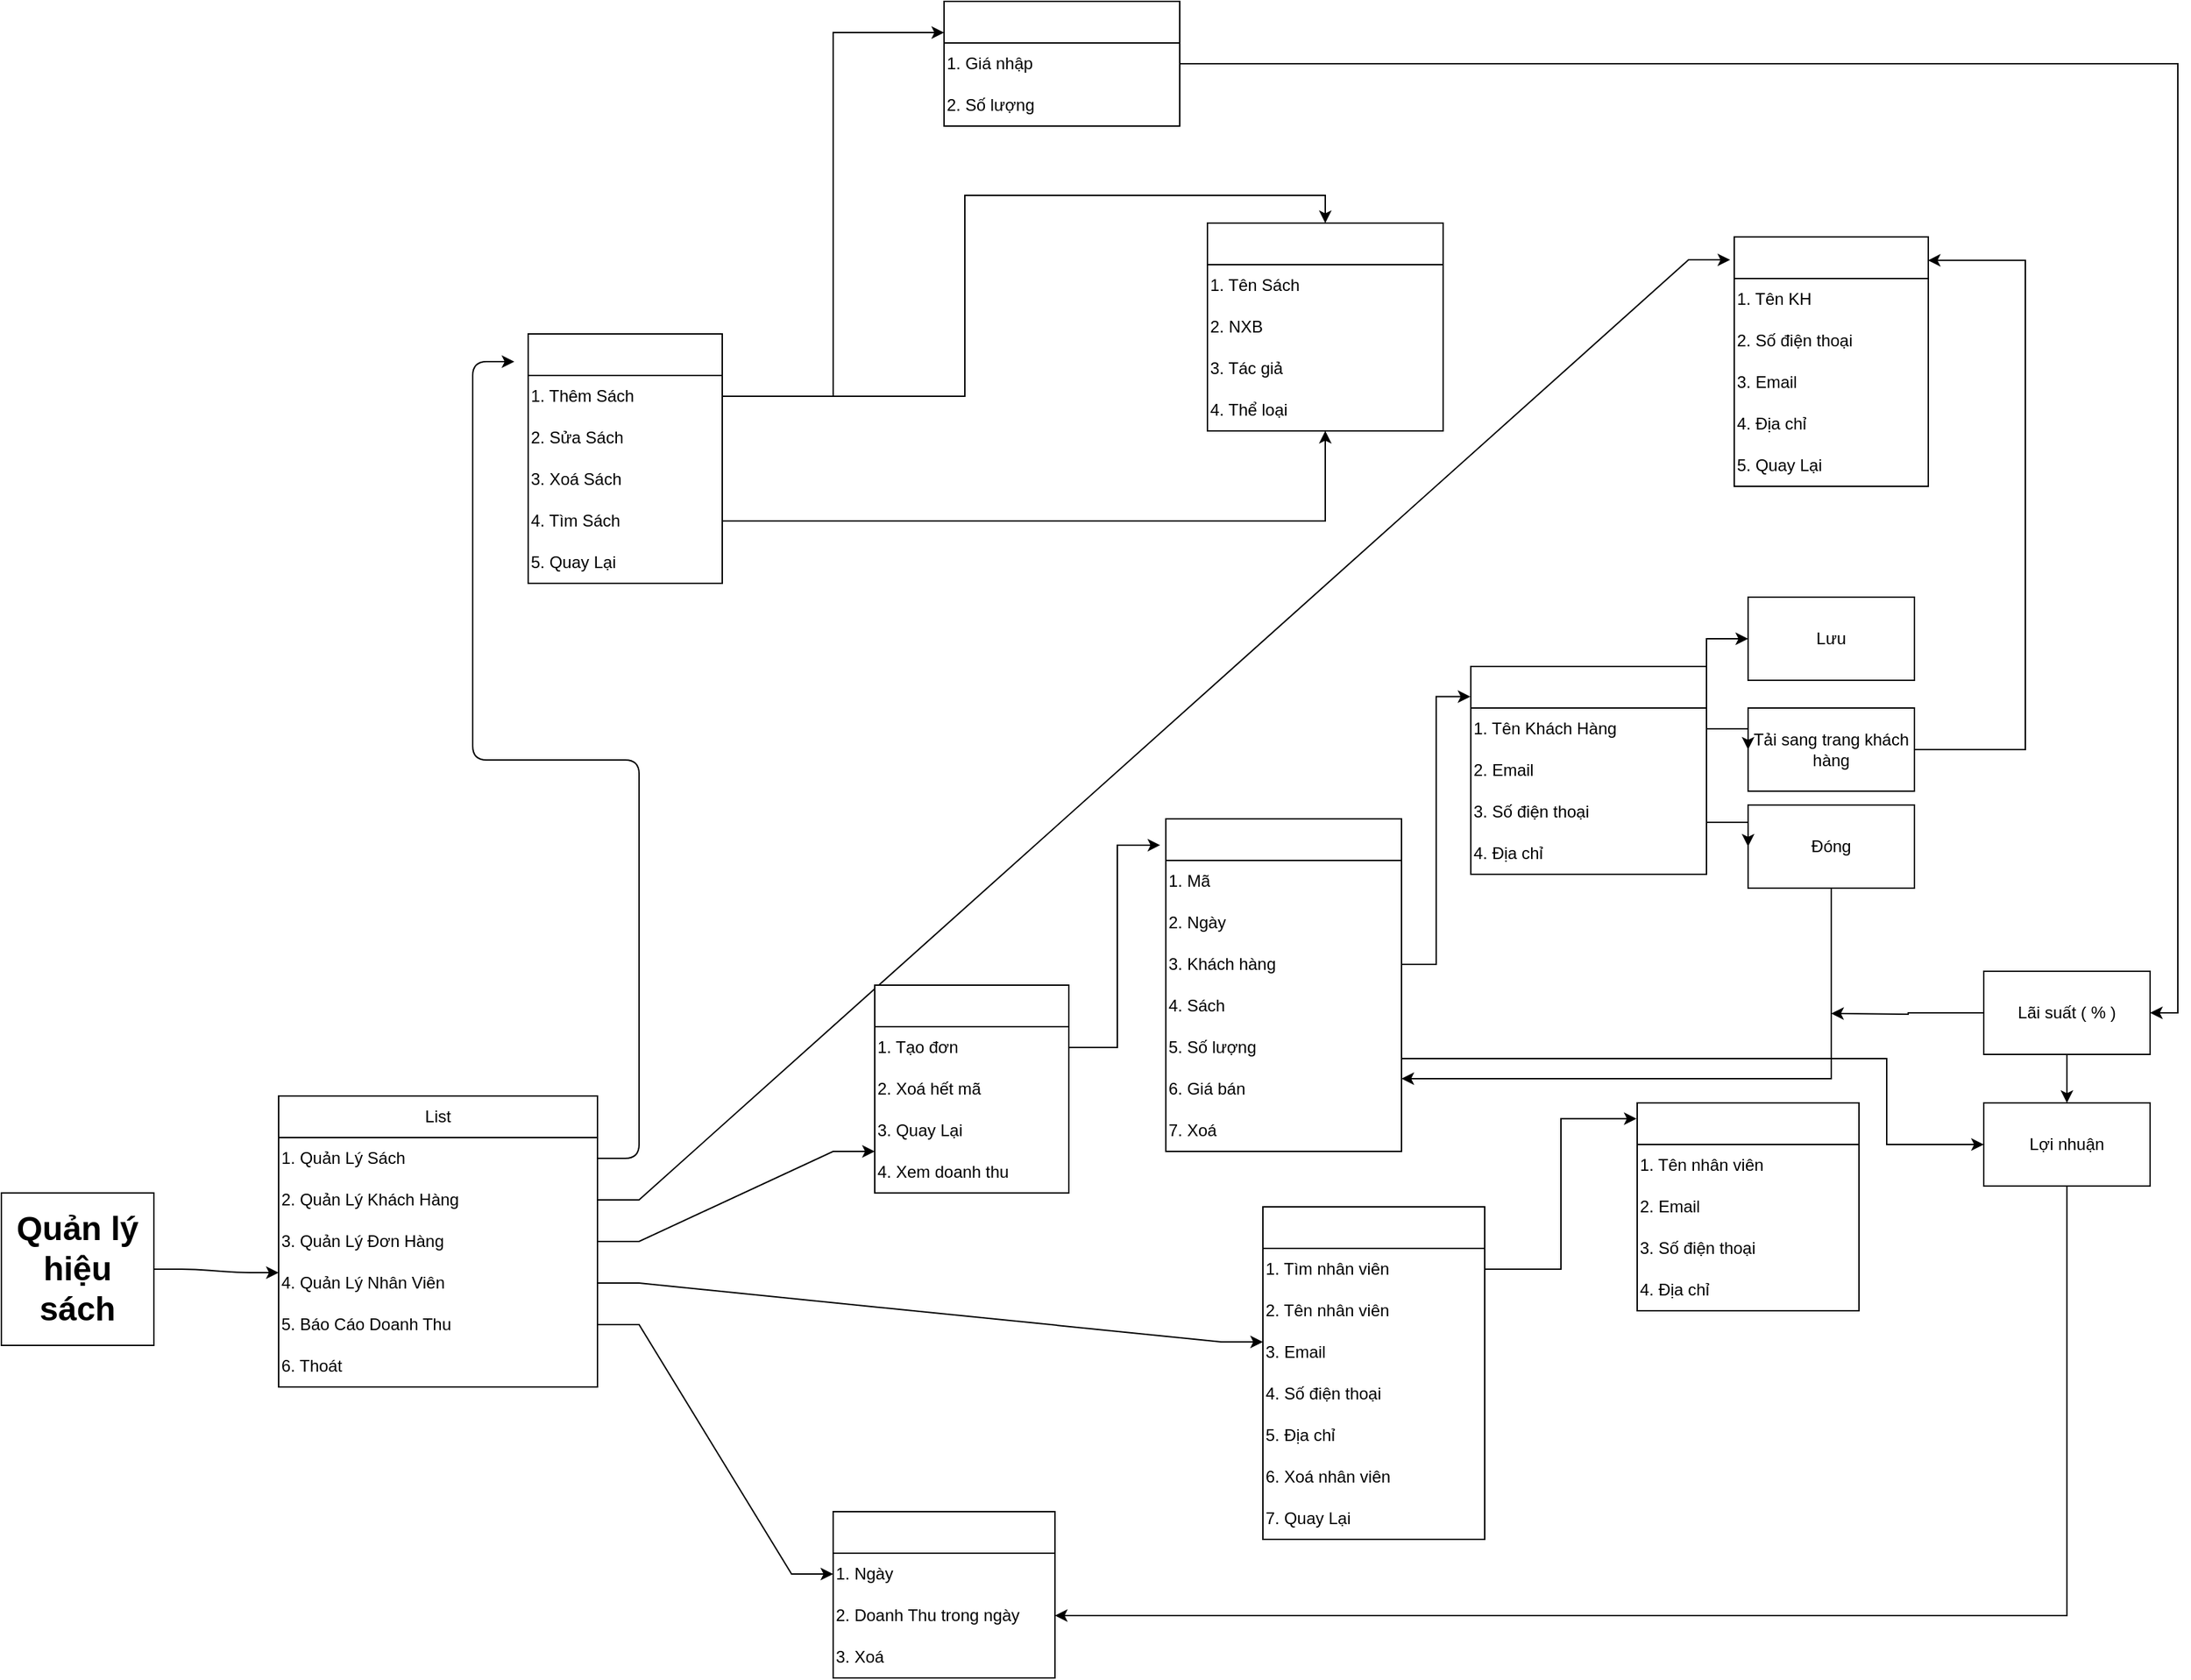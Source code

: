 <mxfile version="26.0.16">
  <diagram id="7VhDoFSsIkzzbW-he_Nm" name="Page-1">
    <mxGraphModel dx="3447" dy="3960" grid="1" gridSize="10" guides="1" tooltips="1" connect="1" arrows="1" fold="1" page="1" pageScale="1" pageWidth="850" pageHeight="1100" math="0" shadow="0">
      <root>
        <mxCell id="0" />
        <mxCell id="1" parent="0" />
        <mxCell id="2" value="&lt;font style=&quot;font-size: 24px;&quot;&gt;&lt;b&gt;Quản lý hiệu sách&lt;/b&gt;&lt;/font&gt;" style="whiteSpace=wrap;html=1;aspect=fixed;" parent="1" vertex="1">
          <mxGeometry x="220" y="-560" width="110" height="110" as="geometry" />
        </mxCell>
        <mxCell id="49" value="List" style="swimlane;fontStyle=0;childLayout=stackLayout;horizontal=1;startSize=30;horizontalStack=0;resizeParent=1;resizeParentMax=0;resizeLast=0;collapsible=1;marginBottom=0;whiteSpace=wrap;html=1;" parent="1" vertex="1">
          <mxGeometry x="420" y="-630" width="230" height="210" as="geometry" />
        </mxCell>
        <mxCell id="55" value="1. Quản Lý Sách" style="text;html=1;align=left;verticalAlign=middle;whiteSpace=wrap;rounded=0;" parent="49" vertex="1">
          <mxGeometry y="30" width="230" height="30" as="geometry" />
        </mxCell>
        <mxCell id="58" value="2. Quản Lý Khách Hàng" style="text;html=1;align=left;verticalAlign=middle;whiteSpace=wrap;rounded=0;" parent="49" vertex="1">
          <mxGeometry y="60" width="230" height="30" as="geometry" />
        </mxCell>
        <mxCell id="59" value="3. Quản Lý Đơn Hàng" style="text;html=1;align=left;verticalAlign=middle;whiteSpace=wrap;rounded=0;" parent="49" vertex="1">
          <mxGeometry y="90" width="230" height="30" as="geometry" />
        </mxCell>
        <mxCell id="75" value="4. Quản Lý Nhân Viên" style="text;html=1;align=left;verticalAlign=middle;whiteSpace=wrap;rounded=0;" parent="49" vertex="1">
          <mxGeometry y="120" width="230" height="30" as="geometry" />
        </mxCell>
        <mxCell id="76" value="5. Báo Cáo Doanh Thu" style="text;html=1;align=left;verticalAlign=middle;whiteSpace=wrap;rounded=0;" parent="49" vertex="1">
          <mxGeometry y="150" width="230" height="30" as="geometry" />
        </mxCell>
        <mxCell id="77" value="6. Thoát" style="text;html=1;align=left;verticalAlign=middle;whiteSpace=wrap;rounded=0;" parent="49" vertex="1">
          <mxGeometry y="180" width="230" height="30" as="geometry" />
        </mxCell>
        <mxCell id="73" style="edgeStyle=entityRelationEdgeStyle;html=1;exitX=1;exitY=0.5;exitDx=0;exitDy=0;entryX=0;entryY=0.25;entryDx=0;entryDy=0;elbow=vertical;" parent="1" source="2" edge="1">
          <mxGeometry relative="1" as="geometry">
            <mxPoint x="420" y="-502.5" as="targetPoint" />
          </mxGeometry>
        </mxCell>
        <mxCell id="79" style="html=1;exitX=1;exitY=0.5;exitDx=0;exitDy=0;edgeStyle=entityRelationEdgeStyle;elbow=vertical;" parent="1" source="55" edge="1">
          <mxGeometry relative="1" as="geometry">
            <mxPoint x="590" y="-1160" as="targetPoint" />
            <Array as="points">
              <mxPoint x="620" y="-730" />
            </Array>
          </mxGeometry>
        </mxCell>
        <mxCell id="81" value="" style="swimlane;fontStyle=0;childLayout=stackLayout;horizontal=1;startSize=30;horizontalStack=0;resizeParent=1;resizeParentMax=0;resizeLast=0;collapsible=1;marginBottom=0;whiteSpace=wrap;html=1;" parent="1" vertex="1">
          <mxGeometry x="600" y="-1180" width="140" height="180" as="geometry" />
        </mxCell>
        <mxCell id="78" value="1. Thêm Sách" style="text;html=1;align=left;verticalAlign=middle;whiteSpace=wrap;rounded=0;" parent="81" vertex="1">
          <mxGeometry y="30" width="140" height="30" as="geometry" />
        </mxCell>
        <mxCell id="85" value="2. Sửa Sách" style="text;html=1;align=left;verticalAlign=middle;whiteSpace=wrap;rounded=0;" parent="81" vertex="1">
          <mxGeometry y="60" width="140" height="30" as="geometry" />
        </mxCell>
        <mxCell id="86" value="3. Xoá Sách" style="text;html=1;align=left;verticalAlign=middle;whiteSpace=wrap;rounded=0;" parent="81" vertex="1">
          <mxGeometry y="90" width="140" height="30" as="geometry" />
        </mxCell>
        <mxCell id="87" value="4. Tìm Sách" style="text;html=1;align=left;verticalAlign=middle;whiteSpace=wrap;rounded=0;" parent="81" vertex="1">
          <mxGeometry y="120" width="140" height="30" as="geometry" />
        </mxCell>
        <mxCell id="88" value="5. Quay Lại" style="text;html=1;align=left;verticalAlign=middle;whiteSpace=wrap;rounded=0;" parent="81" vertex="1">
          <mxGeometry y="150" width="140" height="30" as="geometry" />
        </mxCell>
        <mxCell id="uiG0_eGR7GJN6nNu0VmI-89" value="" style="swimlane;fontStyle=0;childLayout=stackLayout;horizontal=1;startSize=30;horizontalStack=0;resizeParent=1;resizeParentMax=0;resizeLast=0;collapsible=1;marginBottom=0;whiteSpace=wrap;html=1;" parent="1" vertex="1">
          <mxGeometry x="1470" y="-1250" width="140" height="180" as="geometry" />
        </mxCell>
        <mxCell id="uiG0_eGR7GJN6nNu0VmI-90" value="1. Tên KH" style="text;html=1;align=left;verticalAlign=middle;whiteSpace=wrap;rounded=0;" parent="uiG0_eGR7GJN6nNu0VmI-89" vertex="1">
          <mxGeometry y="30" width="140" height="30" as="geometry" />
        </mxCell>
        <mxCell id="uiG0_eGR7GJN6nNu0VmI-91" value="2. Số điện thoại" style="text;html=1;align=left;verticalAlign=middle;whiteSpace=wrap;rounded=0;" parent="uiG0_eGR7GJN6nNu0VmI-89" vertex="1">
          <mxGeometry y="60" width="140" height="30" as="geometry" />
        </mxCell>
        <mxCell id="uiG0_eGR7GJN6nNu0VmI-92" value="3. Email" style="text;html=1;align=left;verticalAlign=middle;whiteSpace=wrap;rounded=0;" parent="uiG0_eGR7GJN6nNu0VmI-89" vertex="1">
          <mxGeometry y="90" width="140" height="30" as="geometry" />
        </mxCell>
        <mxCell id="uiG0_eGR7GJN6nNu0VmI-93" value="4. Địa chỉ" style="text;html=1;align=left;verticalAlign=middle;whiteSpace=wrap;rounded=0;" parent="uiG0_eGR7GJN6nNu0VmI-89" vertex="1">
          <mxGeometry y="120" width="140" height="30" as="geometry" />
        </mxCell>
        <mxCell id="uiG0_eGR7GJN6nNu0VmI-94" value="5. Quay Lại" style="text;html=1;align=left;verticalAlign=middle;whiteSpace=wrap;rounded=0;" parent="uiG0_eGR7GJN6nNu0VmI-89" vertex="1">
          <mxGeometry y="150" width="140" height="30" as="geometry" />
        </mxCell>
        <mxCell id="uiG0_eGR7GJN6nNu0VmI-88" style="rounded=0;orthogonalLoop=1;jettySize=auto;html=1;exitX=1;exitY=0.5;exitDx=0;exitDy=0;entryX=-0.021;entryY=0.092;entryDx=0;entryDy=0;edgeStyle=entityRelationEdgeStyle;elbow=vertical;entryPerimeter=0;" parent="1" source="58" target="uiG0_eGR7GJN6nNu0VmI-89" edge="1">
          <mxGeometry relative="1" as="geometry">
            <mxPoint x="860" y="-600" as="targetPoint" />
            <Array as="points">
              <mxPoint x="980" y="-940" />
            </Array>
          </mxGeometry>
        </mxCell>
        <mxCell id="uiG0_eGR7GJN6nNu0VmI-96" value="" style="swimlane;fontStyle=0;childLayout=stackLayout;horizontal=1;startSize=30;horizontalStack=0;resizeParent=1;resizeParentMax=0;resizeLast=0;collapsible=1;marginBottom=0;whiteSpace=wrap;html=1;" parent="1" vertex="1">
          <mxGeometry x="850" y="-710" width="140" height="150" as="geometry" />
        </mxCell>
        <mxCell id="uiG0_eGR7GJN6nNu0VmI-97" value="1. Tạo đơn" style="text;html=1;align=left;verticalAlign=middle;whiteSpace=wrap;rounded=0;" parent="uiG0_eGR7GJN6nNu0VmI-96" vertex="1">
          <mxGeometry y="30" width="140" height="30" as="geometry" />
        </mxCell>
        <mxCell id="uiG0_eGR7GJN6nNu0VmI-100" value="2. Xoá hết mã" style="text;html=1;align=left;verticalAlign=middle;whiteSpace=wrap;rounded=0;" parent="uiG0_eGR7GJN6nNu0VmI-96" vertex="1">
          <mxGeometry y="60" width="140" height="30" as="geometry" />
        </mxCell>
        <mxCell id="uiG0_eGR7GJN6nNu0VmI-101" value="3. Quay Lại" style="text;html=1;align=left;verticalAlign=middle;whiteSpace=wrap;rounded=0;" parent="uiG0_eGR7GJN6nNu0VmI-96" vertex="1">
          <mxGeometry y="90" width="140" height="30" as="geometry" />
        </mxCell>
        <mxCell id="uiG0_eGR7GJN6nNu0VmI-103" value="4. Xem doanh thu" style="text;html=1;align=left;verticalAlign=middle;whiteSpace=wrap;rounded=0;" parent="uiG0_eGR7GJN6nNu0VmI-96" vertex="1">
          <mxGeometry y="120" width="140" height="30" as="geometry" />
        </mxCell>
        <mxCell id="uiG0_eGR7GJN6nNu0VmI-95" style="rounded=0;orthogonalLoop=1;jettySize=auto;html=1;exitX=1;exitY=0.5;exitDx=0;exitDy=0;entryX=0;entryY=1;entryDx=0;entryDy=0;edgeStyle=entityRelationEdgeStyle;elbow=vertical;" parent="1" source="59" target="uiG0_eGR7GJN6nNu0VmI-101" edge="1">
          <mxGeometry relative="1" as="geometry">
            <mxPoint x="900" y="-560" as="targetPoint" />
          </mxGeometry>
        </mxCell>
        <mxCell id="uiG0_eGR7GJN6nNu0VmI-133" value="" style="swimlane;fontStyle=0;childLayout=stackLayout;horizontal=1;startSize=30;horizontalStack=0;resizeParent=1;resizeParentMax=0;resizeLast=0;collapsible=1;marginBottom=0;whiteSpace=wrap;html=1;" parent="1" vertex="1">
          <mxGeometry x="1130" y="-550" width="160" height="240" as="geometry" />
        </mxCell>
        <mxCell id="uiG0_eGR7GJN6nNu0VmI-134" value="1. Tìm nhân viên" style="text;html=1;align=left;verticalAlign=middle;whiteSpace=wrap;rounded=0;" parent="uiG0_eGR7GJN6nNu0VmI-133" vertex="1">
          <mxGeometry y="30" width="160" height="30" as="geometry" />
        </mxCell>
        <mxCell id="uiG0_eGR7GJN6nNu0VmI-135" value="2. Tên nhân viên" style="text;html=1;align=left;verticalAlign=middle;whiteSpace=wrap;rounded=0;" parent="uiG0_eGR7GJN6nNu0VmI-133" vertex="1">
          <mxGeometry y="60" width="160" height="30" as="geometry" />
        </mxCell>
        <mxCell id="uiG0_eGR7GJN6nNu0VmI-136" value="3. Email" style="text;html=1;align=left;verticalAlign=middle;whiteSpace=wrap;rounded=0;" parent="uiG0_eGR7GJN6nNu0VmI-133" vertex="1">
          <mxGeometry y="90" width="160" height="30" as="geometry" />
        </mxCell>
        <mxCell id="uiG0_eGR7GJN6nNu0VmI-138" value="4. Số điện thoại" style="text;html=1;align=left;verticalAlign=middle;whiteSpace=wrap;rounded=0;" parent="uiG0_eGR7GJN6nNu0VmI-133" vertex="1">
          <mxGeometry y="120" width="160" height="30" as="geometry" />
        </mxCell>
        <mxCell id="CWIzPC7krG5T2-R4IEzF-136" value="5. Địa chỉ" style="text;html=1;align=left;verticalAlign=middle;whiteSpace=wrap;rounded=0;" vertex="1" parent="uiG0_eGR7GJN6nNu0VmI-133">
          <mxGeometry y="150" width="160" height="30" as="geometry" />
        </mxCell>
        <mxCell id="uiG0_eGR7GJN6nNu0VmI-137" value="6. Xoá nhân viên" style="text;html=1;align=left;verticalAlign=middle;whiteSpace=wrap;rounded=0;" parent="uiG0_eGR7GJN6nNu0VmI-133" vertex="1">
          <mxGeometry y="180" width="160" height="30" as="geometry" />
        </mxCell>
        <mxCell id="uiG0_eGR7GJN6nNu0VmI-140" value="7. Quay Lại" style="text;html=1;align=left;verticalAlign=middle;whiteSpace=wrap;rounded=0;" parent="uiG0_eGR7GJN6nNu0VmI-133" vertex="1">
          <mxGeometry y="210" width="160" height="30" as="geometry" />
        </mxCell>
        <mxCell id="uiG0_eGR7GJN6nNu0VmI-143" style="rounded=0;orthogonalLoop=1;jettySize=auto;html=1;exitX=1;exitY=0.5;exitDx=0;exitDy=0;entryX=0;entryY=0.25;entryDx=0;entryDy=0;edgeStyle=entityRelationEdgeStyle;elbow=vertical;" parent="1" source="75" target="uiG0_eGR7GJN6nNu0VmI-136" edge="1">
          <mxGeometry relative="1" as="geometry" />
        </mxCell>
        <mxCell id="uiG0_eGR7GJN6nNu0VmI-145" value="" style="swimlane;fontStyle=0;childLayout=stackLayout;horizontal=1;startSize=30;horizontalStack=0;resizeParent=1;resizeParentMax=0;resizeLast=0;collapsible=1;marginBottom=0;whiteSpace=wrap;html=1;" parent="1" vertex="1">
          <mxGeometry x="820" y="-330" width="160" height="120" as="geometry" />
        </mxCell>
        <mxCell id="uiG0_eGR7GJN6nNu0VmI-146" value="1. Ngày" style="text;html=1;align=left;verticalAlign=middle;whiteSpace=wrap;rounded=0;" parent="uiG0_eGR7GJN6nNu0VmI-145" vertex="1">
          <mxGeometry y="30" width="160" height="30" as="geometry" />
        </mxCell>
        <mxCell id="uiG0_eGR7GJN6nNu0VmI-147" value="2. Doanh Thu trong ngày" style="text;html=1;align=left;verticalAlign=middle;whiteSpace=wrap;rounded=0;" parent="uiG0_eGR7GJN6nNu0VmI-145" vertex="1">
          <mxGeometry y="60" width="160" height="30" as="geometry" />
        </mxCell>
        <mxCell id="uiG0_eGR7GJN6nNu0VmI-148" value="3. Xoá" style="text;html=1;align=left;verticalAlign=middle;whiteSpace=wrap;rounded=0;" parent="uiG0_eGR7GJN6nNu0VmI-145" vertex="1">
          <mxGeometry y="90" width="160" height="30" as="geometry" />
        </mxCell>
        <mxCell id="uiG0_eGR7GJN6nNu0VmI-153" style="edgeStyle=entityRelationEdgeStyle;rounded=0;orthogonalLoop=1;jettySize=auto;html=1;exitX=1;exitY=0.5;exitDx=0;exitDy=0;entryX=0;entryY=0.5;entryDx=0;entryDy=0;elbow=vertical;" parent="1" source="76" target="uiG0_eGR7GJN6nNu0VmI-146" edge="1">
          <mxGeometry relative="1" as="geometry" />
        </mxCell>
        <mxCell id="CWIzPC7krG5T2-R4IEzF-88" value="" style="swimlane;fontStyle=0;childLayout=stackLayout;horizontal=1;startSize=30;horizontalStack=0;resizeParent=1;resizeParentMax=0;resizeLast=0;collapsible=1;marginBottom=0;whiteSpace=wrap;html=1;" vertex="1" parent="1">
          <mxGeometry x="1090" y="-1260" width="170" height="150" as="geometry" />
        </mxCell>
        <mxCell id="CWIzPC7krG5T2-R4IEzF-89" value="1. Tên Sách" style="text;html=1;align=left;verticalAlign=middle;whiteSpace=wrap;rounded=0;" vertex="1" parent="CWIzPC7krG5T2-R4IEzF-88">
          <mxGeometry y="30" width="170" height="30" as="geometry" />
        </mxCell>
        <mxCell id="CWIzPC7krG5T2-R4IEzF-90" value="2. NXB" style="text;html=1;align=left;verticalAlign=middle;whiteSpace=wrap;rounded=0;" vertex="1" parent="CWIzPC7krG5T2-R4IEzF-88">
          <mxGeometry y="60" width="170" height="30" as="geometry" />
        </mxCell>
        <mxCell id="CWIzPC7krG5T2-R4IEzF-91" value="3. Tác giả" style="text;html=1;align=left;verticalAlign=middle;whiteSpace=wrap;rounded=0;" vertex="1" parent="CWIzPC7krG5T2-R4IEzF-88">
          <mxGeometry y="90" width="170" height="30" as="geometry" />
        </mxCell>
        <mxCell id="CWIzPC7krG5T2-R4IEzF-92" value="4. Thể loại" style="text;html=1;align=left;verticalAlign=middle;whiteSpace=wrap;rounded=0;" vertex="1" parent="CWIzPC7krG5T2-R4IEzF-88">
          <mxGeometry y="120" width="170" height="30" as="geometry" />
        </mxCell>
        <mxCell id="CWIzPC7krG5T2-R4IEzF-96" style="edgeStyle=orthogonalEdgeStyle;rounded=0;orthogonalLoop=1;jettySize=auto;html=1;exitX=1;exitY=0.5;exitDx=0;exitDy=0;entryX=0.5;entryY=1;entryDx=0;entryDy=0;" edge="1" parent="1" source="87" target="CWIzPC7krG5T2-R4IEzF-92">
          <mxGeometry relative="1" as="geometry" />
        </mxCell>
        <mxCell id="CWIzPC7krG5T2-R4IEzF-97" style="edgeStyle=orthogonalEdgeStyle;rounded=0;orthogonalLoop=1;jettySize=auto;html=1;exitX=1;exitY=0.5;exitDx=0;exitDy=0;entryX=0.5;entryY=0;entryDx=0;entryDy=0;" edge="1" parent="1" source="78" target="CWIzPC7krG5T2-R4IEzF-88">
          <mxGeometry relative="1" as="geometry" />
        </mxCell>
        <mxCell id="CWIzPC7krG5T2-R4IEzF-98" value="" style="swimlane;fontStyle=0;childLayout=stackLayout;horizontal=1;startSize=30;horizontalStack=0;resizeParent=1;resizeParentMax=0;resizeLast=0;collapsible=1;marginBottom=0;whiteSpace=wrap;html=1;" vertex="1" parent="1">
          <mxGeometry x="900" y="-1420" width="170" height="90" as="geometry" />
        </mxCell>
        <mxCell id="CWIzPC7krG5T2-R4IEzF-99" value="1. Giá nhập" style="text;html=1;align=left;verticalAlign=middle;whiteSpace=wrap;rounded=0;" vertex="1" parent="CWIzPC7krG5T2-R4IEzF-98">
          <mxGeometry y="30" width="170" height="30" as="geometry" />
        </mxCell>
        <mxCell id="CWIzPC7krG5T2-R4IEzF-100" value="2. Số lượng" style="text;html=1;align=left;verticalAlign=middle;whiteSpace=wrap;rounded=0;" vertex="1" parent="CWIzPC7krG5T2-R4IEzF-98">
          <mxGeometry y="60" width="170" height="30" as="geometry" />
        </mxCell>
        <mxCell id="CWIzPC7krG5T2-R4IEzF-105" style="edgeStyle=orthogonalEdgeStyle;rounded=0;orthogonalLoop=1;jettySize=auto;html=1;exitX=1;exitY=0.5;exitDx=0;exitDy=0;entryX=0;entryY=0.25;entryDx=0;entryDy=0;" edge="1" parent="1" source="78" target="CWIzPC7krG5T2-R4IEzF-98">
          <mxGeometry relative="1" as="geometry" />
        </mxCell>
        <mxCell id="CWIzPC7krG5T2-R4IEzF-106" value="" style="swimlane;fontStyle=0;childLayout=stackLayout;horizontal=1;startSize=30;horizontalStack=0;resizeParent=1;resizeParentMax=0;resizeLast=0;collapsible=1;marginBottom=0;whiteSpace=wrap;html=1;" vertex="1" parent="1">
          <mxGeometry x="1060" y="-830" width="170" height="240" as="geometry" />
        </mxCell>
        <mxCell id="CWIzPC7krG5T2-R4IEzF-107" value="1. Mã" style="text;html=1;align=left;verticalAlign=middle;whiteSpace=wrap;rounded=0;" vertex="1" parent="CWIzPC7krG5T2-R4IEzF-106">
          <mxGeometry y="30" width="170" height="30" as="geometry" />
        </mxCell>
        <mxCell id="CWIzPC7krG5T2-R4IEzF-108" value="2. Ngày" style="text;html=1;align=left;verticalAlign=middle;whiteSpace=wrap;rounded=0;" vertex="1" parent="CWIzPC7krG5T2-R4IEzF-106">
          <mxGeometry y="60" width="170" height="30" as="geometry" />
        </mxCell>
        <mxCell id="CWIzPC7krG5T2-R4IEzF-109" value="3. Khách hàng" style="text;html=1;align=left;verticalAlign=middle;whiteSpace=wrap;rounded=0;" vertex="1" parent="CWIzPC7krG5T2-R4IEzF-106">
          <mxGeometry y="90" width="170" height="30" as="geometry" />
        </mxCell>
        <mxCell id="CWIzPC7krG5T2-R4IEzF-110" value="4. Sách" style="text;html=1;align=left;verticalAlign=middle;whiteSpace=wrap;rounded=0;" vertex="1" parent="CWIzPC7krG5T2-R4IEzF-106">
          <mxGeometry y="120" width="170" height="30" as="geometry" />
        </mxCell>
        <mxCell id="CWIzPC7krG5T2-R4IEzF-153" value="5. Số lượng" style="text;html=1;align=left;verticalAlign=middle;whiteSpace=wrap;rounded=0;" vertex="1" parent="CWIzPC7krG5T2-R4IEzF-106">
          <mxGeometry y="150" width="170" height="30" as="geometry" />
        </mxCell>
        <mxCell id="CWIzPC7krG5T2-R4IEzF-111" value="6. Giá bán" style="text;html=1;align=left;verticalAlign=middle;whiteSpace=wrap;rounded=0;" vertex="1" parent="CWIzPC7krG5T2-R4IEzF-106">
          <mxGeometry y="180" width="170" height="30" as="geometry" />
        </mxCell>
        <mxCell id="CWIzPC7krG5T2-R4IEzF-112" value="7. Xoá" style="text;html=1;align=left;verticalAlign=middle;whiteSpace=wrap;rounded=0;" vertex="1" parent="CWIzPC7krG5T2-R4IEzF-106">
          <mxGeometry y="210" width="170" height="30" as="geometry" />
        </mxCell>
        <mxCell id="CWIzPC7krG5T2-R4IEzF-115" style="edgeStyle=orthogonalEdgeStyle;rounded=0;orthogonalLoop=1;jettySize=auto;html=1;exitX=1;exitY=0.5;exitDx=0;exitDy=0;entryX=-0.024;entryY=0.079;entryDx=0;entryDy=0;entryPerimeter=0;" edge="1" parent="1" source="uiG0_eGR7GJN6nNu0VmI-97" target="CWIzPC7krG5T2-R4IEzF-106">
          <mxGeometry relative="1" as="geometry" />
        </mxCell>
        <mxCell id="CWIzPC7krG5T2-R4IEzF-117" value="" style="swimlane;fontStyle=0;childLayout=stackLayout;horizontal=1;startSize=30;horizontalStack=0;resizeParent=1;resizeParentMax=0;resizeLast=0;collapsible=1;marginBottom=0;whiteSpace=wrap;html=1;" vertex="1" parent="1">
          <mxGeometry x="1280" y="-940" width="170" height="150" as="geometry" />
        </mxCell>
        <mxCell id="CWIzPC7krG5T2-R4IEzF-118" value="1. Tên Khách Hàng" style="text;html=1;align=left;verticalAlign=middle;whiteSpace=wrap;rounded=0;" vertex="1" parent="CWIzPC7krG5T2-R4IEzF-117">
          <mxGeometry y="30" width="170" height="30" as="geometry" />
        </mxCell>
        <mxCell id="CWIzPC7krG5T2-R4IEzF-119" value="2. Email" style="text;html=1;align=left;verticalAlign=middle;whiteSpace=wrap;rounded=0;" vertex="1" parent="CWIzPC7krG5T2-R4IEzF-117">
          <mxGeometry y="60" width="170" height="30" as="geometry" />
        </mxCell>
        <mxCell id="CWIzPC7krG5T2-R4IEzF-120" value="3. Số điện thoại" style="text;html=1;align=left;verticalAlign=middle;whiteSpace=wrap;rounded=0;" vertex="1" parent="CWIzPC7krG5T2-R4IEzF-117">
          <mxGeometry y="90" width="170" height="30" as="geometry" />
        </mxCell>
        <mxCell id="CWIzPC7krG5T2-R4IEzF-121" value="4. Địa chỉ" style="text;html=1;align=left;verticalAlign=middle;whiteSpace=wrap;rounded=0;" vertex="1" parent="CWIzPC7krG5T2-R4IEzF-117">
          <mxGeometry y="120" width="170" height="30" as="geometry" />
        </mxCell>
        <mxCell id="CWIzPC7krG5T2-R4IEzF-124" style="edgeStyle=orthogonalEdgeStyle;rounded=0;orthogonalLoop=1;jettySize=auto;html=1;exitX=1;exitY=0.5;exitDx=0;exitDy=0;entryX=-0.002;entryY=0.145;entryDx=0;entryDy=0;entryPerimeter=0;" edge="1" parent="1" source="CWIzPC7krG5T2-R4IEzF-109" target="CWIzPC7krG5T2-R4IEzF-117">
          <mxGeometry relative="1" as="geometry" />
        </mxCell>
        <mxCell id="CWIzPC7krG5T2-R4IEzF-125" value="Lưu" style="rounded=0;whiteSpace=wrap;html=1;" vertex="1" parent="1">
          <mxGeometry x="1480" y="-990" width="120" height="60" as="geometry" />
        </mxCell>
        <mxCell id="CWIzPC7krG5T2-R4IEzF-126" value="Tải sang trang khách hàng" style="rounded=0;whiteSpace=wrap;html=1;" vertex="1" parent="1">
          <mxGeometry x="1480" y="-910" width="120" height="60" as="geometry" />
        </mxCell>
        <mxCell id="CWIzPC7krG5T2-R4IEzF-128" style="edgeStyle=orthogonalEdgeStyle;rounded=0;orthogonalLoop=1;jettySize=auto;html=1;exitX=0.5;exitY=1;exitDx=0;exitDy=0;entryX=1;entryY=0.25;entryDx=0;entryDy=0;" edge="1" parent="1" source="CWIzPC7krG5T2-R4IEzF-127" target="CWIzPC7krG5T2-R4IEzF-111">
          <mxGeometry relative="1" as="geometry" />
        </mxCell>
        <mxCell id="CWIzPC7krG5T2-R4IEzF-127" value="Đóng" style="rounded=0;whiteSpace=wrap;html=1;" vertex="1" parent="1">
          <mxGeometry x="1480" y="-840" width="120" height="60" as="geometry" />
        </mxCell>
        <mxCell id="CWIzPC7krG5T2-R4IEzF-129" style="edgeStyle=orthogonalEdgeStyle;rounded=0;orthogonalLoop=1;jettySize=auto;html=1;exitX=1;exitY=0;exitDx=0;exitDy=0;entryX=0;entryY=0.5;entryDx=0;entryDy=0;" edge="1" parent="1" source="CWIzPC7krG5T2-R4IEzF-118" target="CWIzPC7krG5T2-R4IEzF-125">
          <mxGeometry relative="1" as="geometry" />
        </mxCell>
        <mxCell id="CWIzPC7krG5T2-R4IEzF-130" style="edgeStyle=orthogonalEdgeStyle;rounded=0;orthogonalLoop=1;jettySize=auto;html=1;exitX=1;exitY=0.5;exitDx=0;exitDy=0;entryX=0;entryY=0.5;entryDx=0;entryDy=0;" edge="1" parent="1" source="CWIzPC7krG5T2-R4IEzF-118" target="CWIzPC7krG5T2-R4IEzF-126">
          <mxGeometry relative="1" as="geometry" />
        </mxCell>
        <mxCell id="CWIzPC7krG5T2-R4IEzF-131" style="edgeStyle=orthogonalEdgeStyle;rounded=0;orthogonalLoop=1;jettySize=auto;html=1;exitX=1;exitY=0.75;exitDx=0;exitDy=0;entryX=0;entryY=0.5;entryDx=0;entryDy=0;" edge="1" parent="1" source="CWIzPC7krG5T2-R4IEzF-120" target="CWIzPC7krG5T2-R4IEzF-127">
          <mxGeometry relative="1" as="geometry" />
        </mxCell>
        <mxCell id="CWIzPC7krG5T2-R4IEzF-134" style="edgeStyle=orthogonalEdgeStyle;rounded=0;orthogonalLoop=1;jettySize=auto;html=1;exitX=1;exitY=0.5;exitDx=0;exitDy=0;entryX=0.998;entryY=0.094;entryDx=0;entryDy=0;entryPerimeter=0;" edge="1" parent="1" source="CWIzPC7krG5T2-R4IEzF-126" target="uiG0_eGR7GJN6nNu0VmI-89">
          <mxGeometry relative="1" as="geometry">
            <Array as="points">
              <mxPoint x="1680" y="-880" />
              <mxPoint x="1680" y="-1233" />
            </Array>
          </mxGeometry>
        </mxCell>
        <mxCell id="CWIzPC7krG5T2-R4IEzF-137" value="" style="swimlane;fontStyle=0;childLayout=stackLayout;horizontal=1;startSize=30;horizontalStack=0;resizeParent=1;resizeParentMax=0;resizeLast=0;collapsible=1;marginBottom=0;whiteSpace=wrap;html=1;" vertex="1" parent="1">
          <mxGeometry x="1400" y="-625" width="160" height="150" as="geometry" />
        </mxCell>
        <mxCell id="CWIzPC7krG5T2-R4IEzF-139" value="1. Tên nhân viên" style="text;html=1;align=left;verticalAlign=middle;whiteSpace=wrap;rounded=0;" vertex="1" parent="CWIzPC7krG5T2-R4IEzF-137">
          <mxGeometry y="30" width="160" height="30" as="geometry" />
        </mxCell>
        <mxCell id="CWIzPC7krG5T2-R4IEzF-140" value="2. Email" style="text;html=1;align=left;verticalAlign=middle;whiteSpace=wrap;rounded=0;" vertex="1" parent="CWIzPC7krG5T2-R4IEzF-137">
          <mxGeometry y="60" width="160" height="30" as="geometry" />
        </mxCell>
        <mxCell id="CWIzPC7krG5T2-R4IEzF-141" value="3. Số điện thoại" style="text;html=1;align=left;verticalAlign=middle;whiteSpace=wrap;rounded=0;" vertex="1" parent="CWIzPC7krG5T2-R4IEzF-137">
          <mxGeometry y="90" width="160" height="30" as="geometry" />
        </mxCell>
        <mxCell id="CWIzPC7krG5T2-R4IEzF-142" value="4. Địa chỉ" style="text;html=1;align=left;verticalAlign=middle;whiteSpace=wrap;rounded=0;" vertex="1" parent="CWIzPC7krG5T2-R4IEzF-137">
          <mxGeometry y="120" width="160" height="30" as="geometry" />
        </mxCell>
        <mxCell id="CWIzPC7krG5T2-R4IEzF-145" style="edgeStyle=orthogonalEdgeStyle;rounded=0;orthogonalLoop=1;jettySize=auto;html=1;exitX=1;exitY=0.5;exitDx=0;exitDy=0;entryX=-0.003;entryY=0.076;entryDx=0;entryDy=0;entryPerimeter=0;" edge="1" parent="1" source="uiG0_eGR7GJN6nNu0VmI-134" target="CWIzPC7krG5T2-R4IEzF-137">
          <mxGeometry relative="1" as="geometry" />
        </mxCell>
        <mxCell id="CWIzPC7krG5T2-R4IEzF-148" style="edgeStyle=orthogonalEdgeStyle;rounded=0;orthogonalLoop=1;jettySize=auto;html=1;exitX=0;exitY=0.5;exitDx=0;exitDy=0;" edge="1" parent="1" source="CWIzPC7krG5T2-R4IEzF-146">
          <mxGeometry relative="1" as="geometry">
            <mxPoint x="1540" y="-689.545" as="targetPoint" />
          </mxGeometry>
        </mxCell>
        <mxCell id="CWIzPC7krG5T2-R4IEzF-150" style="edgeStyle=orthogonalEdgeStyle;rounded=0;orthogonalLoop=1;jettySize=auto;html=1;exitX=0.5;exitY=1;exitDx=0;exitDy=0;" edge="1" parent="1" source="CWIzPC7krG5T2-R4IEzF-146" target="CWIzPC7krG5T2-R4IEzF-149">
          <mxGeometry relative="1" as="geometry" />
        </mxCell>
        <mxCell id="CWIzPC7krG5T2-R4IEzF-146" value="Lãi suất ( % )" style="rounded=0;whiteSpace=wrap;html=1;" vertex="1" parent="1">
          <mxGeometry x="1650" y="-720" width="120" height="60" as="geometry" />
        </mxCell>
        <mxCell id="CWIzPC7krG5T2-R4IEzF-147" style="edgeStyle=orthogonalEdgeStyle;rounded=0;orthogonalLoop=1;jettySize=auto;html=1;exitX=1;exitY=0.5;exitDx=0;exitDy=0;entryX=1;entryY=0.5;entryDx=0;entryDy=0;" edge="1" parent="1" source="CWIzPC7krG5T2-R4IEzF-99" target="CWIzPC7krG5T2-R4IEzF-146">
          <mxGeometry relative="1" as="geometry" />
        </mxCell>
        <mxCell id="CWIzPC7krG5T2-R4IEzF-151" style="edgeStyle=orthogonalEdgeStyle;rounded=0;orthogonalLoop=1;jettySize=auto;html=1;exitX=0.5;exitY=1;exitDx=0;exitDy=0;entryX=1;entryY=0.5;entryDx=0;entryDy=0;" edge="1" parent="1" source="CWIzPC7krG5T2-R4IEzF-149" target="uiG0_eGR7GJN6nNu0VmI-147">
          <mxGeometry relative="1" as="geometry" />
        </mxCell>
        <mxCell id="CWIzPC7krG5T2-R4IEzF-149" value="Lợi nhuận" style="rounded=0;whiteSpace=wrap;html=1;" vertex="1" parent="1">
          <mxGeometry x="1650" y="-625" width="120" height="60" as="geometry" />
        </mxCell>
        <mxCell id="CWIzPC7krG5T2-R4IEzF-152" style="edgeStyle=orthogonalEdgeStyle;rounded=0;orthogonalLoop=1;jettySize=auto;html=1;exitX=1;exitY=0.75;exitDx=0;exitDy=0;entryX=0;entryY=0.5;entryDx=0;entryDy=0;" edge="1" parent="1" source="CWIzPC7krG5T2-R4IEzF-111" target="CWIzPC7krG5T2-R4IEzF-149">
          <mxGeometry relative="1" as="geometry">
            <Array as="points">
              <mxPoint x="1580" y="-657" />
              <mxPoint x="1580" y="-595" />
            </Array>
          </mxGeometry>
        </mxCell>
      </root>
    </mxGraphModel>
  </diagram>
</mxfile>
